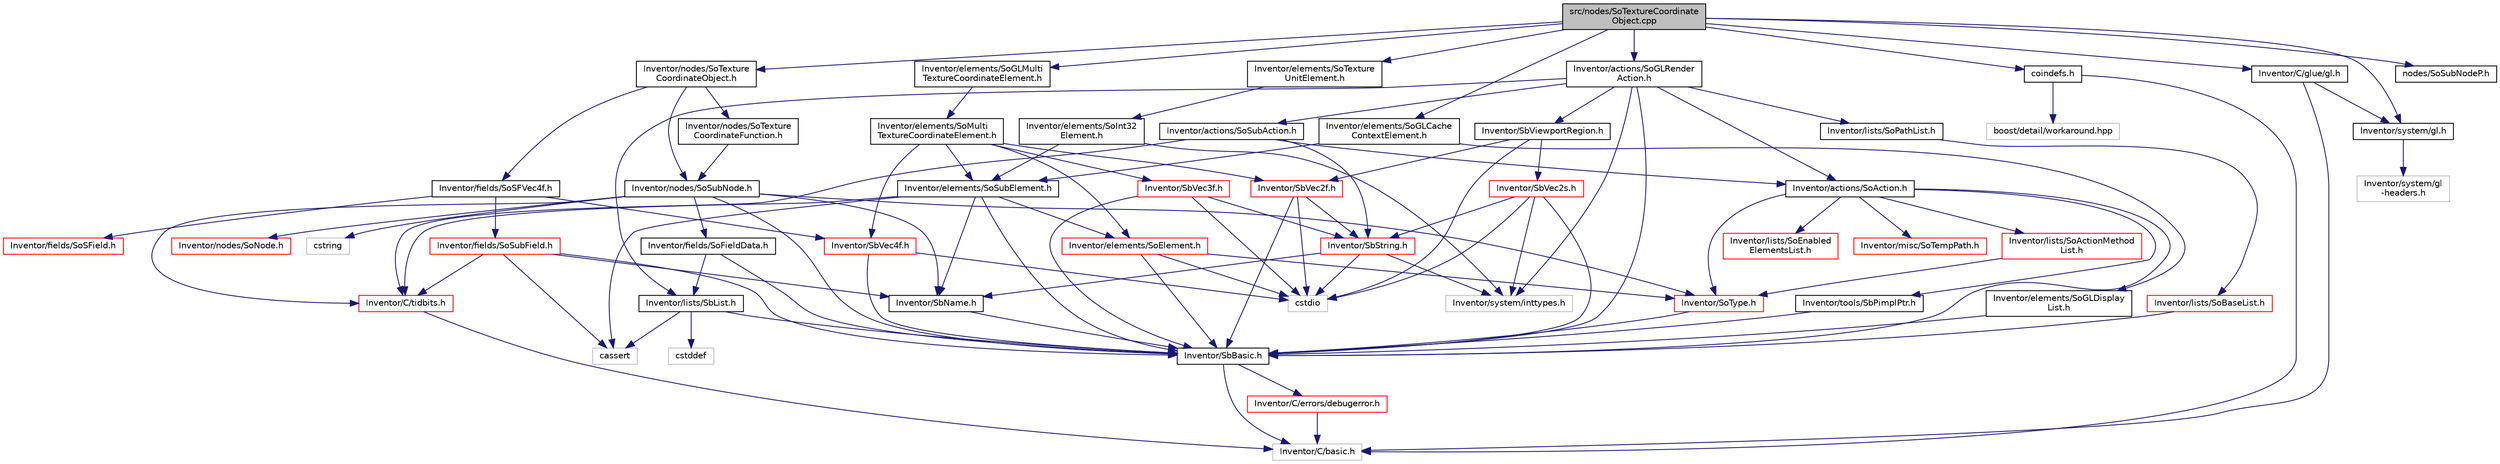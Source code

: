 digraph "src/nodes/SoTextureCoordinateObject.cpp"
{
 // LATEX_PDF_SIZE
  edge [fontname="Helvetica",fontsize="10",labelfontname="Helvetica",labelfontsize="10"];
  node [fontname="Helvetica",fontsize="10",shape=record];
  Node1 [label="src/nodes/SoTextureCoordinate\lObject.cpp",height=0.2,width=0.4,color="black", fillcolor="grey75", style="filled", fontcolor="black",tooltip=" "];
  Node1 -> Node2 [color="midnightblue",fontsize="10",style="solid",fontname="Helvetica"];
  Node2 [label="Inventor/nodes/SoTexture\lCoordinateObject.h",height=0.2,width=0.4,color="black", fillcolor="white", style="filled",URL="$SoTextureCoordinateObject_8h.html",tooltip=" "];
  Node2 -> Node3 [color="midnightblue",fontsize="10",style="solid",fontname="Helvetica"];
  Node3 [label="Inventor/nodes/SoSubNode.h",height=0.2,width=0.4,color="black", fillcolor="white", style="filled",URL="$SoSubNode_8h.html",tooltip=" "];
  Node3 -> Node4 [color="midnightblue",fontsize="10",style="solid",fontname="Helvetica"];
  Node4 [label="cstring",height=0.2,width=0.4,color="grey75", fillcolor="white", style="filled",tooltip=" "];
  Node3 -> Node5 [color="midnightblue",fontsize="10",style="solid",fontname="Helvetica"];
  Node5 [label="Inventor/SbBasic.h",height=0.2,width=0.4,color="black", fillcolor="white", style="filled",URL="$SbBasic_8h.html",tooltip=" "];
  Node5 -> Node6 [color="midnightblue",fontsize="10",style="solid",fontname="Helvetica"];
  Node6 [label="Inventor/C/basic.h",height=0.2,width=0.4,color="grey75", fillcolor="white", style="filled",tooltip=" "];
  Node5 -> Node7 [color="midnightblue",fontsize="10",style="solid",fontname="Helvetica"];
  Node7 [label="Inventor/C/errors/debugerror.h",height=0.2,width=0.4,color="red", fillcolor="white", style="filled",URL="$debugerror_8h.html",tooltip=" "];
  Node7 -> Node6 [color="midnightblue",fontsize="10",style="solid",fontname="Helvetica"];
  Node3 -> Node11 [color="midnightblue",fontsize="10",style="solid",fontname="Helvetica"];
  Node11 [label="Inventor/SbName.h",height=0.2,width=0.4,color="black", fillcolor="white", style="filled",URL="$SbName_8h.html",tooltip=" "];
  Node11 -> Node5 [color="midnightblue",fontsize="10",style="solid",fontname="Helvetica"];
  Node3 -> Node12 [color="midnightblue",fontsize="10",style="solid",fontname="Helvetica"];
  Node12 [label="Inventor/SoType.h",height=0.2,width=0.4,color="red", fillcolor="white", style="filled",URL="$SoType_8h.html",tooltip=" "];
  Node12 -> Node5 [color="midnightblue",fontsize="10",style="solid",fontname="Helvetica"];
  Node3 -> Node16 [color="midnightblue",fontsize="10",style="solid",fontname="Helvetica"];
  Node16 [label="Inventor/fields/SoFieldData.h",height=0.2,width=0.4,color="black", fillcolor="white", style="filled",URL="$SoFieldData_8h.html",tooltip=" "];
  Node16 -> Node5 [color="midnightblue",fontsize="10",style="solid",fontname="Helvetica"];
  Node16 -> Node17 [color="midnightblue",fontsize="10",style="solid",fontname="Helvetica"];
  Node17 [label="Inventor/lists/SbList.h",height=0.2,width=0.4,color="black", fillcolor="white", style="filled",URL="$SbList_8h.html",tooltip=" "];
  Node17 -> Node18 [color="midnightblue",fontsize="10",style="solid",fontname="Helvetica"];
  Node18 [label="cassert",height=0.2,width=0.4,color="grey75", fillcolor="white", style="filled",tooltip=" "];
  Node17 -> Node15 [color="midnightblue",fontsize="10",style="solid",fontname="Helvetica"];
  Node15 [label="cstddef",height=0.2,width=0.4,color="grey75", fillcolor="white", style="filled",tooltip=" "];
  Node17 -> Node5 [color="midnightblue",fontsize="10",style="solid",fontname="Helvetica"];
  Node3 -> Node19 [color="midnightblue",fontsize="10",style="solid",fontname="Helvetica"];
  Node19 [label="Inventor/nodes/SoNode.h",height=0.2,width=0.4,color="red", fillcolor="white", style="filled",URL="$SoNode_8h.html",tooltip=" "];
  Node3 -> Node40 [color="midnightblue",fontsize="10",style="solid",fontname="Helvetica"];
  Node40 [label="Inventor/C/tidbits.h",height=0.2,width=0.4,color="red", fillcolor="white", style="filled",URL="$tidbits_8h.html",tooltip=" "];
  Node40 -> Node6 [color="midnightblue",fontsize="10",style="solid",fontname="Helvetica"];
  Node2 -> Node41 [color="midnightblue",fontsize="10",style="solid",fontname="Helvetica"];
  Node41 [label="Inventor/nodes/SoTexture\lCoordinateFunction.h",height=0.2,width=0.4,color="black", fillcolor="white", style="filled",URL="$SoTextureCoordinateFunction_8h.html",tooltip=" "];
  Node41 -> Node3 [color="midnightblue",fontsize="10",style="solid",fontname="Helvetica"];
  Node2 -> Node42 [color="midnightblue",fontsize="10",style="solid",fontname="Helvetica"];
  Node42 [label="Inventor/fields/SoSFVec4f.h",height=0.2,width=0.4,color="black", fillcolor="white", style="filled",URL="$SoSFVec4f_8h.html",tooltip=" "];
  Node42 -> Node43 [color="midnightblue",fontsize="10",style="solid",fontname="Helvetica"];
  Node43 [label="Inventor/fields/SoSField.h",height=0.2,width=0.4,color="red", fillcolor="white", style="filled",URL="$SoSField_8h.html",tooltip=" "];
  Node42 -> Node46 [color="midnightblue",fontsize="10",style="solid",fontname="Helvetica"];
  Node46 [label="Inventor/fields/SoSubField.h",height=0.2,width=0.4,color="red", fillcolor="white", style="filled",URL="$SoSubField_8h.html",tooltip=" "];
  Node46 -> Node5 [color="midnightblue",fontsize="10",style="solid",fontname="Helvetica"];
  Node46 -> Node11 [color="midnightblue",fontsize="10",style="solid",fontname="Helvetica"];
  Node46 -> Node40 [color="midnightblue",fontsize="10",style="solid",fontname="Helvetica"];
  Node46 -> Node18 [color="midnightblue",fontsize="10",style="solid",fontname="Helvetica"];
  Node42 -> Node54 [color="midnightblue",fontsize="10",style="solid",fontname="Helvetica"];
  Node54 [label="Inventor/SbVec4f.h",height=0.2,width=0.4,color="red", fillcolor="white", style="filled",URL="$SbVec4f_8h.html",tooltip=" "];
  Node54 -> Node26 [color="midnightblue",fontsize="10",style="solid",fontname="Helvetica"];
  Node26 [label="cstdio",height=0.2,width=0.4,color="grey75", fillcolor="white", style="filled",tooltip=" "];
  Node54 -> Node5 [color="midnightblue",fontsize="10",style="solid",fontname="Helvetica"];
  Node1 -> Node57 [color="midnightblue",fontsize="10",style="solid",fontname="Helvetica"];
  Node57 [label="coindefs.h",height=0.2,width=0.4,color="black", fillcolor="white", style="filled",URL="$coindefs_8h.html",tooltip=" "];
  Node57 -> Node58 [color="midnightblue",fontsize="10",style="solid",fontname="Helvetica"];
  Node58 [label="boost/detail/workaround.hpp",height=0.2,width=0.4,color="grey75", fillcolor="white", style="filled",tooltip=" "];
  Node57 -> Node6 [color="midnightblue",fontsize="10",style="solid",fontname="Helvetica"];
  Node1 -> Node59 [color="midnightblue",fontsize="10",style="solid",fontname="Helvetica"];
  Node59 [label="Inventor/actions/SoGLRender\lAction.h",height=0.2,width=0.4,color="black", fillcolor="white", style="filled",URL="$SoGLRenderAction_8h.html",tooltip=" "];
  Node59 -> Node60 [color="midnightblue",fontsize="10",style="solid",fontname="Helvetica"];
  Node60 [label="Inventor/actions/SoAction.h",height=0.2,width=0.4,color="black", fillcolor="white", style="filled",URL="$SoAction_8h.html",tooltip=" "];
  Node60 -> Node5 [color="midnightblue",fontsize="10",style="solid",fontname="Helvetica"];
  Node60 -> Node12 [color="midnightblue",fontsize="10",style="solid",fontname="Helvetica"];
  Node60 -> Node61 [color="midnightblue",fontsize="10",style="solid",fontname="Helvetica"];
  Node61 [label="Inventor/misc/SoTempPath.h",height=0.2,width=0.4,color="red", fillcolor="white", style="filled",URL="$SoTempPath_8h.html",tooltip=" "];
  Node60 -> Node65 [color="midnightblue",fontsize="10",style="solid",fontname="Helvetica"];
  Node65 [label="Inventor/tools/SbPimplPtr.h",height=0.2,width=0.4,color="black", fillcolor="white", style="filled",URL="$SbPimplPtr_8h.html",tooltip=" "];
  Node65 -> Node5 [color="midnightblue",fontsize="10",style="solid",fontname="Helvetica"];
  Node60 -> Node66 [color="midnightblue",fontsize="10",style="solid",fontname="Helvetica"];
  Node66 [label="Inventor/lists/SoActionMethod\lList.h",height=0.2,width=0.4,color="red", fillcolor="white", style="filled",URL="$SoActionMethodList_8h.html",tooltip=" "];
  Node66 -> Node12 [color="midnightblue",fontsize="10",style="solid",fontname="Helvetica"];
  Node60 -> Node32 [color="midnightblue",fontsize="10",style="solid",fontname="Helvetica"];
  Node32 [label="Inventor/lists/SoEnabled\lElementsList.h",height=0.2,width=0.4,color="red", fillcolor="white", style="filled",URL="$SoEnabledElementsList_8h.html",tooltip=" "];
  Node59 -> Node67 [color="midnightblue",fontsize="10",style="solid",fontname="Helvetica"];
  Node67 [label="Inventor/actions/SoSubAction.h",height=0.2,width=0.4,color="black", fillcolor="white", style="filled",URL="$SoSubAction_8h.html",tooltip=" "];
  Node67 -> Node50 [color="midnightblue",fontsize="10",style="solid",fontname="Helvetica"];
  Node50 [label="Inventor/SbString.h",height=0.2,width=0.4,color="red", fillcolor="white", style="filled",URL="$SbString_8h.html",tooltip=" "];
  Node50 -> Node26 [color="midnightblue",fontsize="10",style="solid",fontname="Helvetica"];
  Node50 -> Node48 [color="midnightblue",fontsize="10",style="solid",fontname="Helvetica"];
  Node48 [label="Inventor/system/inttypes.h",height=0.2,width=0.4,color="grey75", fillcolor="white", style="filled",tooltip=" "];
  Node50 -> Node11 [color="midnightblue",fontsize="10",style="solid",fontname="Helvetica"];
  Node67 -> Node60 [color="midnightblue",fontsize="10",style="solid",fontname="Helvetica"];
  Node67 -> Node40 [color="midnightblue",fontsize="10",style="solid",fontname="Helvetica"];
  Node59 -> Node5 [color="midnightblue",fontsize="10",style="solid",fontname="Helvetica"];
  Node59 -> Node68 [color="midnightblue",fontsize="10",style="solid",fontname="Helvetica"];
  Node68 [label="Inventor/SbViewportRegion.h",height=0.2,width=0.4,color="black", fillcolor="white", style="filled",URL="$SbViewportRegion_8h.html",tooltip=" "];
  Node68 -> Node26 [color="midnightblue",fontsize="10",style="solid",fontname="Helvetica"];
  Node68 -> Node69 [color="midnightblue",fontsize="10",style="solid",fontname="Helvetica"];
  Node69 [label="Inventor/SbVec2s.h",height=0.2,width=0.4,color="red", fillcolor="white", style="filled",URL="$SbVec2s_8h.html",tooltip=" "];
  Node69 -> Node26 [color="midnightblue",fontsize="10",style="solid",fontname="Helvetica"];
  Node69 -> Node5 [color="midnightblue",fontsize="10",style="solid",fontname="Helvetica"];
  Node69 -> Node48 [color="midnightblue",fontsize="10",style="solid",fontname="Helvetica"];
  Node69 -> Node50 [color="midnightblue",fontsize="10",style="solid",fontname="Helvetica"];
  Node68 -> Node70 [color="midnightblue",fontsize="10",style="solid",fontname="Helvetica"];
  Node70 [label="Inventor/SbVec2f.h",height=0.2,width=0.4,color="red", fillcolor="white", style="filled",URL="$SbVec2f_8h.html",tooltip=" "];
  Node70 -> Node26 [color="midnightblue",fontsize="10",style="solid",fontname="Helvetica"];
  Node70 -> Node5 [color="midnightblue",fontsize="10",style="solid",fontname="Helvetica"];
  Node70 -> Node50 [color="midnightblue",fontsize="10",style="solid",fontname="Helvetica"];
  Node59 -> Node48 [color="midnightblue",fontsize="10",style="solid",fontname="Helvetica"];
  Node59 -> Node38 [color="midnightblue",fontsize="10",style="solid",fontname="Helvetica"];
  Node38 [label="Inventor/lists/SoPathList.h",height=0.2,width=0.4,color="black", fillcolor="white", style="filled",URL="$SoPathList_8h.html",tooltip=" "];
  Node38 -> Node30 [color="midnightblue",fontsize="10",style="solid",fontname="Helvetica"];
  Node30 [label="Inventor/lists/SoBaseList.h",height=0.2,width=0.4,color="red", fillcolor="white", style="filled",URL="$SoBaseList_8h.html",tooltip=" "];
  Node30 -> Node5 [color="midnightblue",fontsize="10",style="solid",fontname="Helvetica"];
  Node59 -> Node17 [color="midnightblue",fontsize="10",style="solid",fontname="Helvetica"];
  Node1 -> Node71 [color="midnightblue",fontsize="10",style="solid",fontname="Helvetica"];
  Node71 [label="Inventor/elements/SoGLCache\lContextElement.h",height=0.2,width=0.4,color="black", fillcolor="white", style="filled",URL="$SoGLCacheContextElement_8h.html",tooltip=" "];
  Node71 -> Node72 [color="midnightblue",fontsize="10",style="solid",fontname="Helvetica"];
  Node72 [label="Inventor/elements/SoSubElement.h",height=0.2,width=0.4,color="black", fillcolor="white", style="filled",URL="$SoSubElement_8h.html",tooltip=" "];
  Node72 -> Node5 [color="midnightblue",fontsize="10",style="solid",fontname="Helvetica"];
  Node72 -> Node11 [color="midnightblue",fontsize="10",style="solid",fontname="Helvetica"];
  Node72 -> Node40 [color="midnightblue",fontsize="10",style="solid",fontname="Helvetica"];
  Node72 -> Node18 [color="midnightblue",fontsize="10",style="solid",fontname="Helvetica"];
  Node72 -> Node73 [color="midnightblue",fontsize="10",style="solid",fontname="Helvetica"];
  Node73 [label="Inventor/elements/SoElement.h",height=0.2,width=0.4,color="red", fillcolor="white", style="filled",URL="$SoElement_8h.html",tooltip=" "];
  Node73 -> Node5 [color="midnightblue",fontsize="10",style="solid",fontname="Helvetica"];
  Node73 -> Node12 [color="midnightblue",fontsize="10",style="solid",fontname="Helvetica"];
  Node73 -> Node26 [color="midnightblue",fontsize="10",style="solid",fontname="Helvetica"];
  Node71 -> Node75 [color="midnightblue",fontsize="10",style="solid",fontname="Helvetica"];
  Node75 [label="Inventor/elements/SoGLDisplay\lList.h",height=0.2,width=0.4,color="black", fillcolor="white", style="filled",URL="$SoGLDisplayList_8h.html",tooltip=" "];
  Node75 -> Node5 [color="midnightblue",fontsize="10",style="solid",fontname="Helvetica"];
  Node1 -> Node76 [color="midnightblue",fontsize="10",style="solid",fontname="Helvetica"];
  Node76 [label="Inventor/elements/SoGLMulti\lTextureCoordinateElement.h",height=0.2,width=0.4,color="black", fillcolor="white", style="filled",URL="$SoGLMultiTextureCoordinateElement_8h.html",tooltip=" "];
  Node76 -> Node77 [color="midnightblue",fontsize="10",style="solid",fontname="Helvetica"];
  Node77 [label="Inventor/elements/SoMulti\lTextureCoordinateElement.h",height=0.2,width=0.4,color="black", fillcolor="white", style="filled",URL="$SoMultiTextureCoordinateElement_8h.html",tooltip=" "];
  Node77 -> Node73 [color="midnightblue",fontsize="10",style="solid",fontname="Helvetica"];
  Node77 -> Node72 [color="midnightblue",fontsize="10",style="solid",fontname="Helvetica"];
  Node77 -> Node70 [color="midnightblue",fontsize="10",style="solid",fontname="Helvetica"];
  Node77 -> Node78 [color="midnightblue",fontsize="10",style="solid",fontname="Helvetica"];
  Node78 [label="Inventor/SbVec3f.h",height=0.2,width=0.4,color="red", fillcolor="white", style="filled",URL="$SbVec3f_8h.html",tooltip=" "];
  Node78 -> Node26 [color="midnightblue",fontsize="10",style="solid",fontname="Helvetica"];
  Node78 -> Node5 [color="midnightblue",fontsize="10",style="solid",fontname="Helvetica"];
  Node78 -> Node50 [color="midnightblue",fontsize="10",style="solid",fontname="Helvetica"];
  Node77 -> Node54 [color="midnightblue",fontsize="10",style="solid",fontname="Helvetica"];
  Node1 -> Node80 [color="midnightblue",fontsize="10",style="solid",fontname="Helvetica"];
  Node80 [label="Inventor/elements/SoTexture\lUnitElement.h",height=0.2,width=0.4,color="black", fillcolor="white", style="filled",URL="$SoTextureUnitElement_8h.html",tooltip=" "];
  Node80 -> Node81 [color="midnightblue",fontsize="10",style="solid",fontname="Helvetica"];
  Node81 [label="Inventor/elements/SoInt32\lElement.h",height=0.2,width=0.4,color="black", fillcolor="white", style="filled",URL="$SoInt32Element_8h.html",tooltip=" "];
  Node81 -> Node72 [color="midnightblue",fontsize="10",style="solid",fontname="Helvetica"];
  Node81 -> Node48 [color="midnightblue",fontsize="10",style="solid",fontname="Helvetica"];
  Node1 -> Node82 [color="midnightblue",fontsize="10",style="solid",fontname="Helvetica"];
  Node82 [label="Inventor/system/gl.h",height=0.2,width=0.4,color="black", fillcolor="white", style="filled",URL="$system_2gl_8h.html",tooltip=" "];
  Node82 -> Node83 [color="midnightblue",fontsize="10",style="solid",fontname="Helvetica"];
  Node83 [label="Inventor/system/gl\l-headers.h",height=0.2,width=0.4,color="grey75", fillcolor="white", style="filled",tooltip=" "];
  Node1 -> Node84 [color="midnightblue",fontsize="10",style="solid",fontname="Helvetica"];
  Node84 [label="Inventor/C/glue/gl.h",height=0.2,width=0.4,color="black", fillcolor="white", style="filled",URL="$C_2glue_2gl_8h.html",tooltip=" "];
  Node84 -> Node82 [color="midnightblue",fontsize="10",style="solid",fontname="Helvetica"];
  Node84 -> Node6 [color="midnightblue",fontsize="10",style="solid",fontname="Helvetica"];
  Node1 -> Node85 [color="midnightblue",fontsize="10",style="solid",fontname="Helvetica"];
  Node85 [label="nodes/SoSubNodeP.h",height=0.2,width=0.4,color="black", fillcolor="white", style="filled",URL="$SoSubNodeP_8h.html",tooltip=" "];
}

